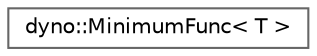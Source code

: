 digraph "Graphical Class Hierarchy"
{
 // LATEX_PDF_SIZE
  bgcolor="transparent";
  edge [fontname=Helvetica,fontsize=10,labelfontname=Helvetica,labelfontsize=10];
  node [fontname=Helvetica,fontsize=10,shape=box,height=0.2,width=0.4];
  rankdir="LR";
  Node0 [id="Node000000",label="dyno::MinimumFunc\< T \>",height=0.2,width=0.4,color="grey40", fillcolor="white", style="filled",URL="$structdyno_1_1_minimum_func.html",tooltip=" "];
}
